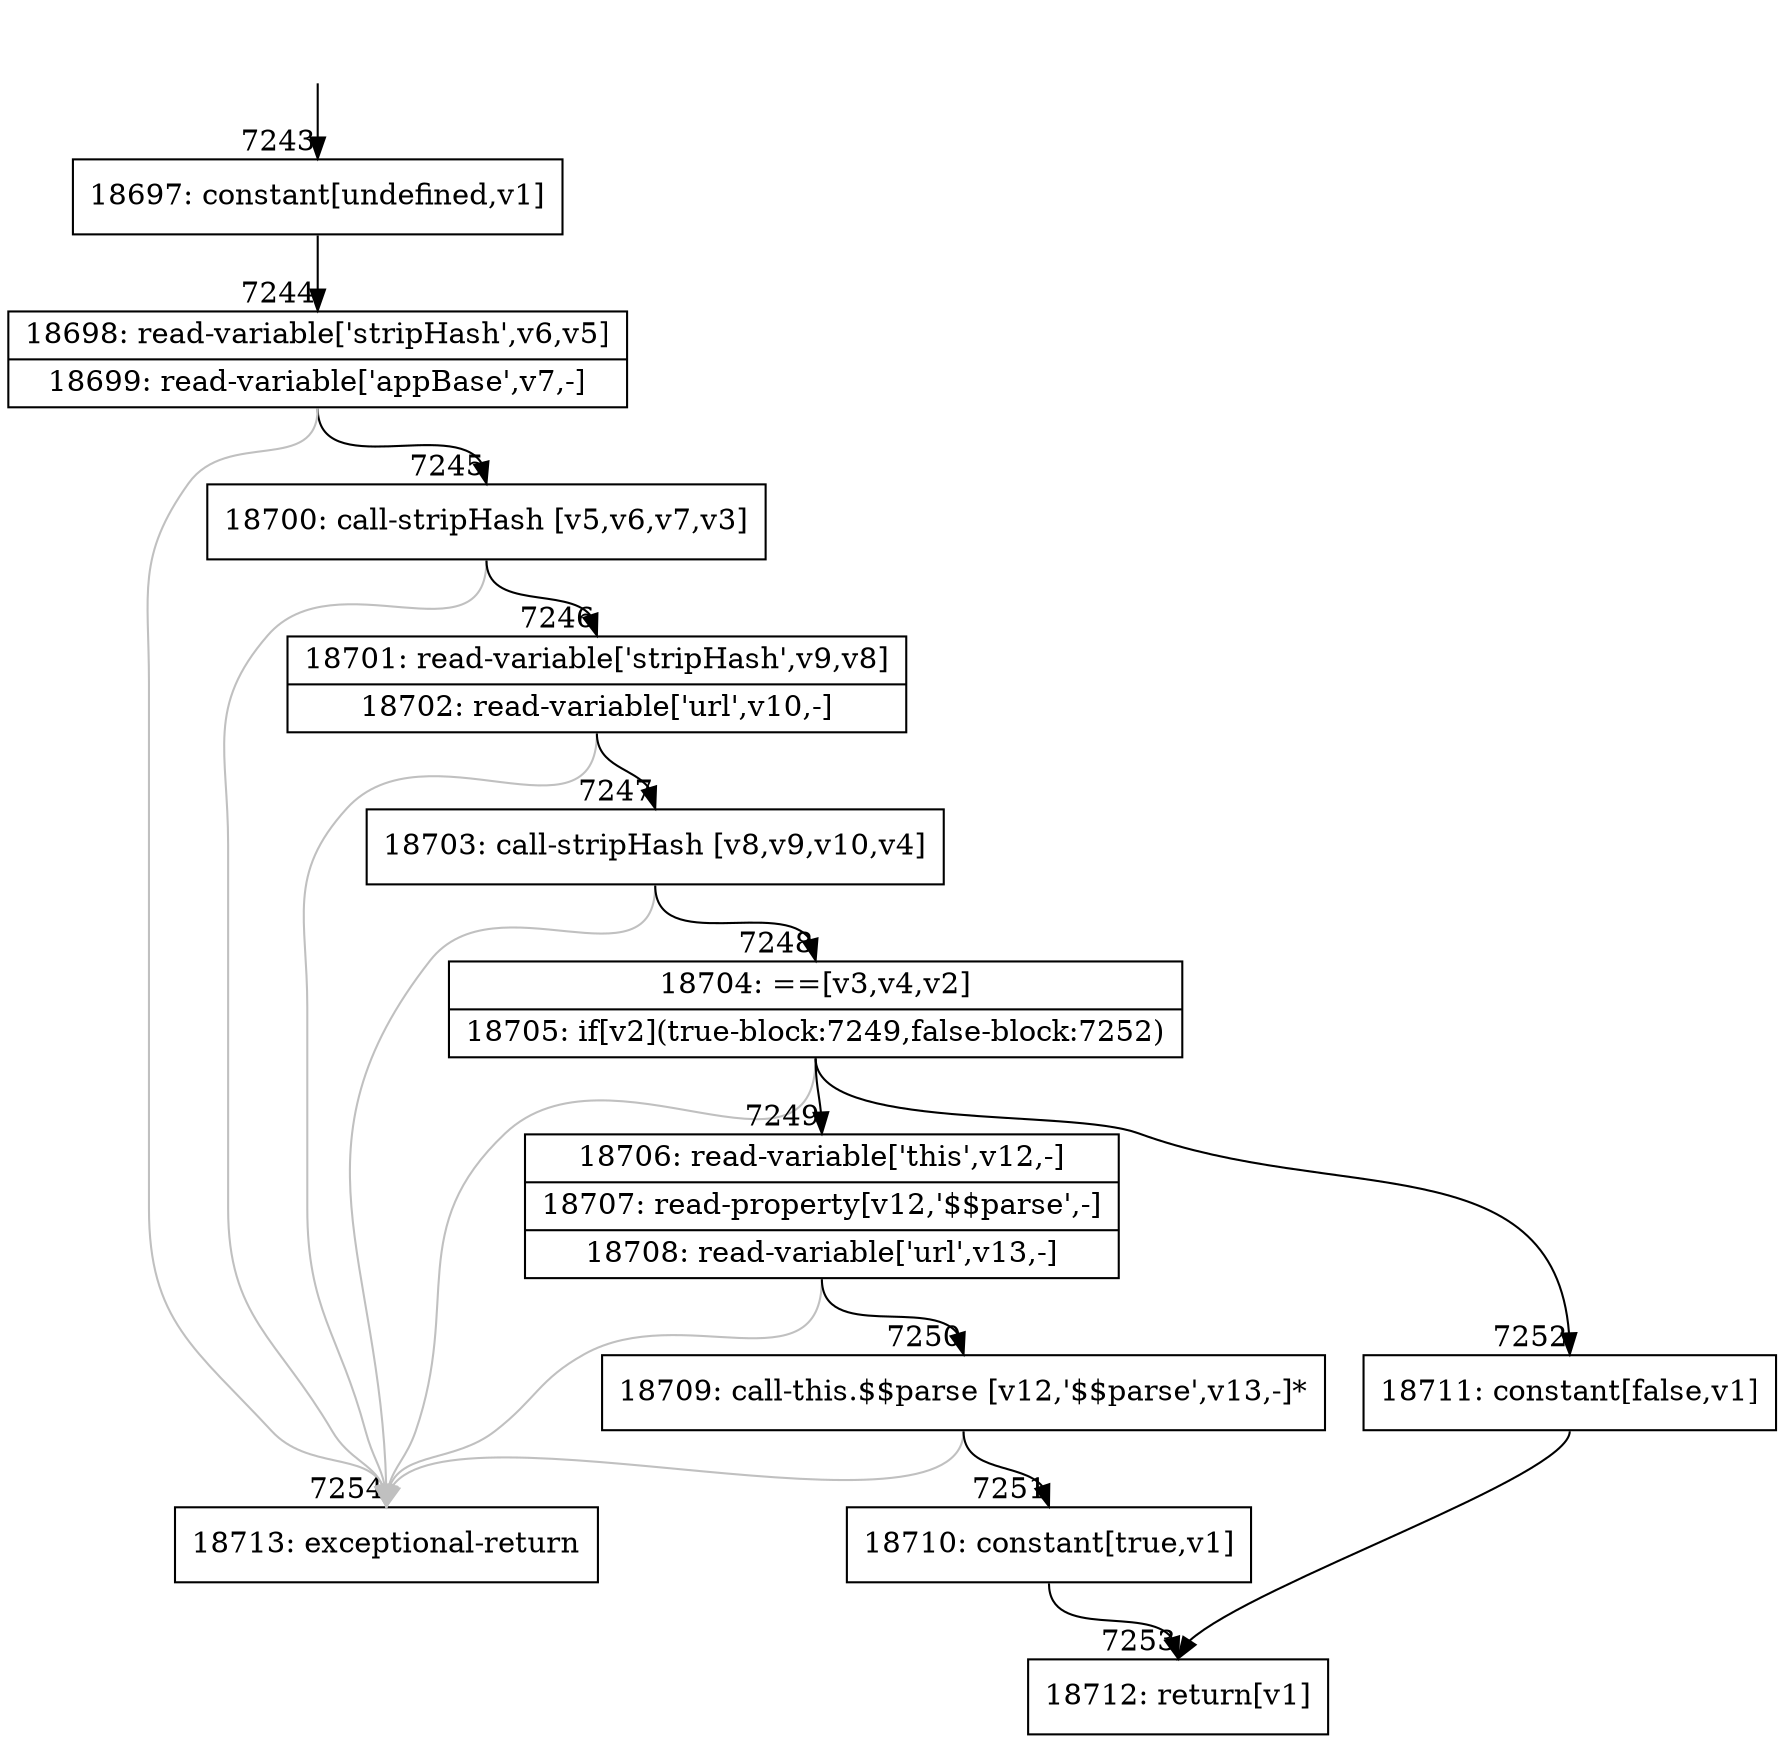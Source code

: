 digraph {
rankdir="TD"
BB_entry543[shape=none,label=""];
BB_entry543 -> BB7243 [tailport=s, headport=n, headlabel="    7243"]
BB7243 [shape=record label="{18697: constant[undefined,v1]}" ] 
BB7243 -> BB7244 [tailport=s, headport=n, headlabel="      7244"]
BB7244 [shape=record label="{18698: read-variable['stripHash',v6,v5]|18699: read-variable['appBase',v7,-]}" ] 
BB7244 -> BB7245 [tailport=s, headport=n, headlabel="      7245"]
BB7244 -> BB7254 [tailport=s, headport=n, color=gray, headlabel="      7254"]
BB7245 [shape=record label="{18700: call-stripHash [v5,v6,v7,v3]}" ] 
BB7245 -> BB7246 [tailport=s, headport=n, headlabel="      7246"]
BB7245 -> BB7254 [tailport=s, headport=n, color=gray]
BB7246 [shape=record label="{18701: read-variable['stripHash',v9,v8]|18702: read-variable['url',v10,-]}" ] 
BB7246 -> BB7247 [tailport=s, headport=n, headlabel="      7247"]
BB7246 -> BB7254 [tailport=s, headport=n, color=gray]
BB7247 [shape=record label="{18703: call-stripHash [v8,v9,v10,v4]}" ] 
BB7247 -> BB7248 [tailport=s, headport=n, headlabel="      7248"]
BB7247 -> BB7254 [tailport=s, headport=n, color=gray]
BB7248 [shape=record label="{18704: ==[v3,v4,v2]|18705: if[v2](true-block:7249,false-block:7252)}" ] 
BB7248 -> BB7249 [tailport=s, headport=n, headlabel="      7249"]
BB7248 -> BB7252 [tailport=s, headport=n, headlabel="      7252"]
BB7248 -> BB7254 [tailport=s, headport=n, color=gray]
BB7249 [shape=record label="{18706: read-variable['this',v12,-]|18707: read-property[v12,'$$parse',-]|18708: read-variable['url',v13,-]}" ] 
BB7249 -> BB7250 [tailport=s, headport=n, headlabel="      7250"]
BB7249 -> BB7254 [tailport=s, headport=n, color=gray]
BB7250 [shape=record label="{18709: call-this.$$parse [v12,'$$parse',v13,-]*}" ] 
BB7250 -> BB7251 [tailport=s, headport=n, headlabel="      7251"]
BB7250 -> BB7254 [tailport=s, headport=n, color=gray]
BB7251 [shape=record label="{18710: constant[true,v1]}" ] 
BB7251 -> BB7253 [tailport=s, headport=n, headlabel="      7253"]
BB7252 [shape=record label="{18711: constant[false,v1]}" ] 
BB7252 -> BB7253 [tailport=s, headport=n]
BB7253 [shape=record label="{18712: return[v1]}" ] 
BB7254 [shape=record label="{18713: exceptional-return}" ] 
//#$~ 11468
}
